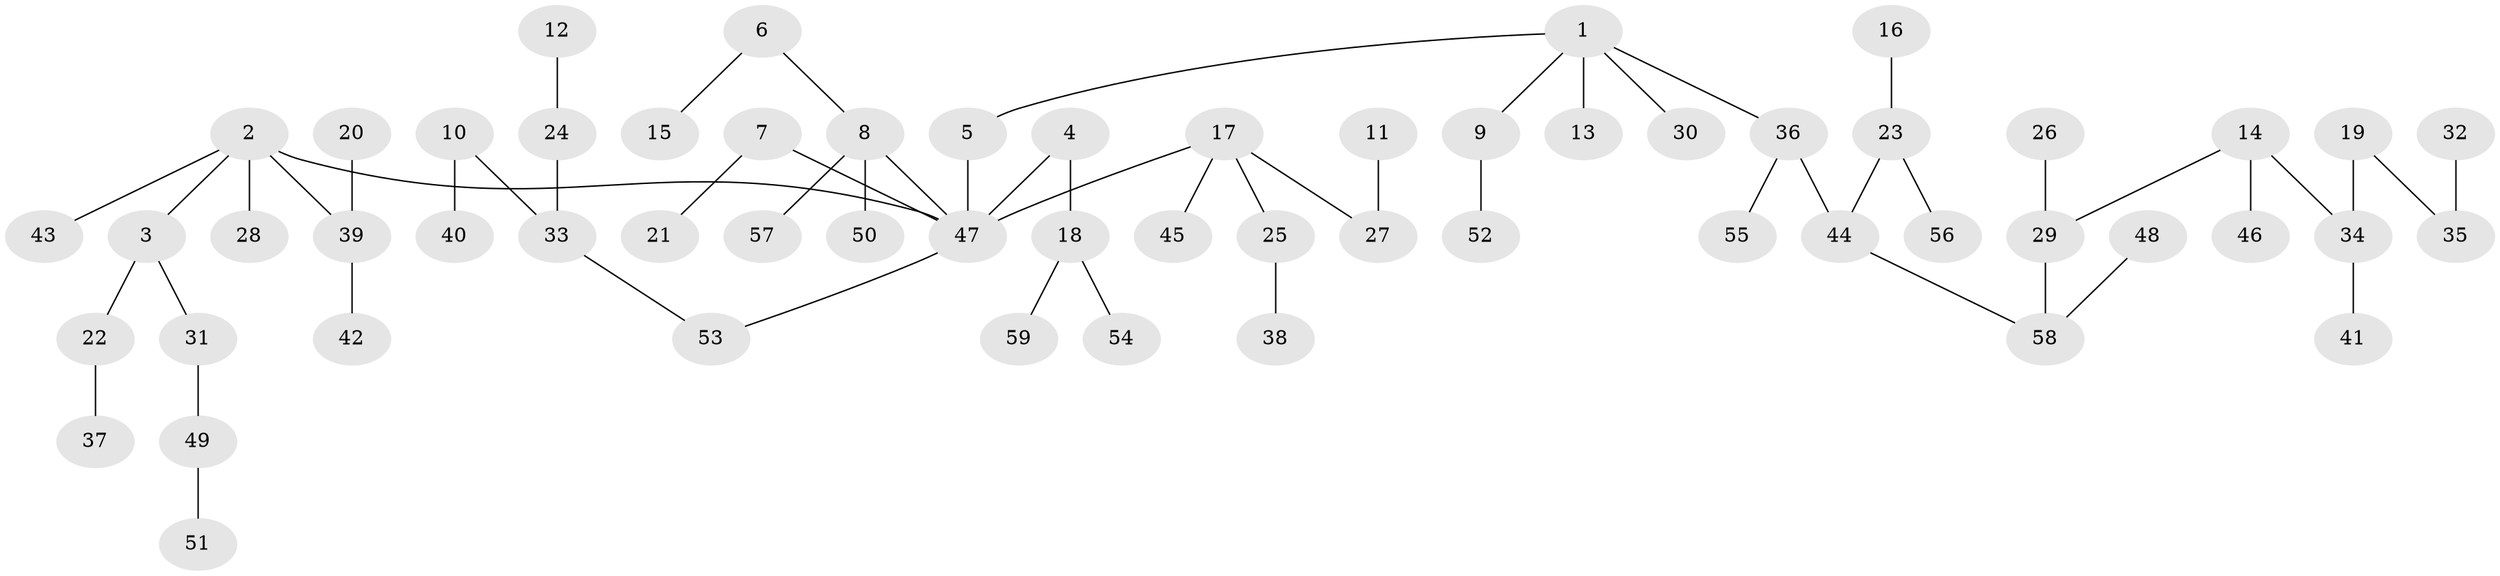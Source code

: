 // original degree distribution, {9: 0.00847457627118644, 5: 0.05084745762711865, 3: 0.0847457627118644, 2: 0.288135593220339, 4: 0.0847457627118644, 1: 0.4830508474576271}
// Generated by graph-tools (version 1.1) at 2025/45/03/06/25 01:45:10]
// undirected, 59 vertices, 58 edges
graph export_dot {
graph [start="1"]
  node [color=gray90,style=filled];
  1;
  2;
  3;
  4;
  5;
  6;
  7;
  8;
  9;
  10;
  11;
  12;
  13;
  14;
  15;
  16;
  17;
  18;
  19;
  20;
  21;
  22;
  23;
  24;
  25;
  26;
  27;
  28;
  29;
  30;
  31;
  32;
  33;
  34;
  35;
  36;
  37;
  38;
  39;
  40;
  41;
  42;
  43;
  44;
  45;
  46;
  47;
  48;
  49;
  50;
  51;
  52;
  53;
  54;
  55;
  56;
  57;
  58;
  59;
  1 -- 5 [weight=1.0];
  1 -- 9 [weight=1.0];
  1 -- 13 [weight=1.0];
  1 -- 30 [weight=1.0];
  1 -- 36 [weight=1.0];
  2 -- 3 [weight=1.0];
  2 -- 28 [weight=1.0];
  2 -- 39 [weight=1.0];
  2 -- 43 [weight=1.0];
  2 -- 47 [weight=1.0];
  3 -- 22 [weight=1.0];
  3 -- 31 [weight=1.0];
  4 -- 18 [weight=1.0];
  4 -- 47 [weight=1.0];
  5 -- 47 [weight=1.0];
  6 -- 8 [weight=1.0];
  6 -- 15 [weight=1.0];
  7 -- 21 [weight=1.0];
  7 -- 47 [weight=1.0];
  8 -- 47 [weight=1.0];
  8 -- 50 [weight=1.0];
  8 -- 57 [weight=1.0];
  9 -- 52 [weight=1.0];
  10 -- 33 [weight=1.0];
  10 -- 40 [weight=1.0];
  11 -- 27 [weight=1.0];
  12 -- 24 [weight=1.0];
  14 -- 29 [weight=1.0];
  14 -- 34 [weight=1.0];
  14 -- 46 [weight=1.0];
  16 -- 23 [weight=1.0];
  17 -- 25 [weight=1.0];
  17 -- 27 [weight=1.0];
  17 -- 45 [weight=1.0];
  17 -- 47 [weight=1.0];
  18 -- 54 [weight=1.0];
  18 -- 59 [weight=1.0];
  19 -- 34 [weight=1.0];
  19 -- 35 [weight=1.0];
  20 -- 39 [weight=1.0];
  22 -- 37 [weight=1.0];
  23 -- 44 [weight=1.0];
  23 -- 56 [weight=1.0];
  24 -- 33 [weight=1.0];
  25 -- 38 [weight=1.0];
  26 -- 29 [weight=1.0];
  29 -- 58 [weight=1.0];
  31 -- 49 [weight=1.0];
  32 -- 35 [weight=1.0];
  33 -- 53 [weight=1.0];
  34 -- 41 [weight=1.0];
  36 -- 44 [weight=1.0];
  36 -- 55 [weight=1.0];
  39 -- 42 [weight=1.0];
  44 -- 58 [weight=1.0];
  47 -- 53 [weight=1.0];
  48 -- 58 [weight=1.0];
  49 -- 51 [weight=1.0];
}
